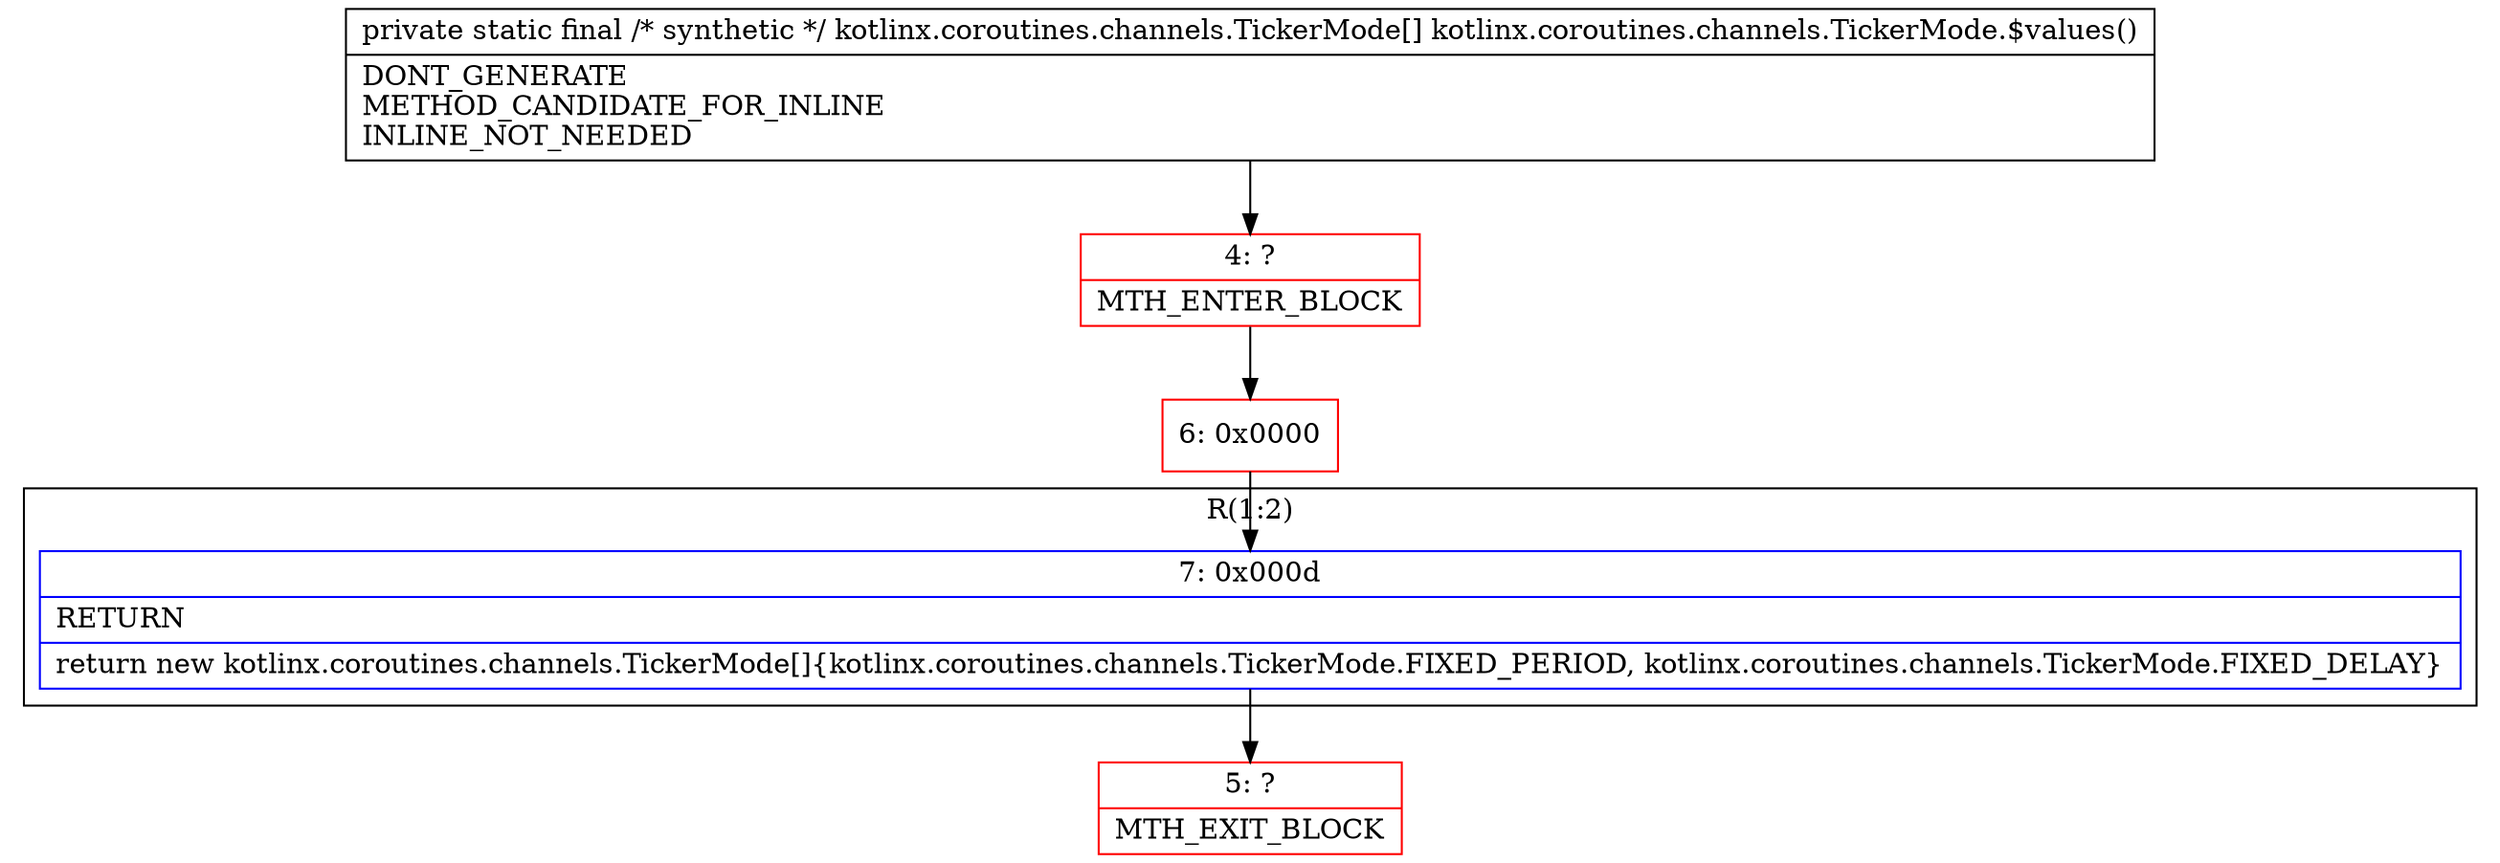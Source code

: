 digraph "CFG forkotlinx.coroutines.channels.TickerMode.$values()[Lkotlinx\/coroutines\/channels\/TickerMode;" {
subgraph cluster_Region_1437353224 {
label = "R(1:2)";
node [shape=record,color=blue];
Node_7 [shape=record,label="{7\:\ 0x000d|RETURN\l|return new kotlinx.coroutines.channels.TickerMode[]\{kotlinx.coroutines.channels.TickerMode.FIXED_PERIOD, kotlinx.coroutines.channels.TickerMode.FIXED_DELAY\}\l}"];
}
Node_4 [shape=record,color=red,label="{4\:\ ?|MTH_ENTER_BLOCK\l}"];
Node_6 [shape=record,color=red,label="{6\:\ 0x0000}"];
Node_5 [shape=record,color=red,label="{5\:\ ?|MTH_EXIT_BLOCK\l}"];
MethodNode[shape=record,label="{private static final \/* synthetic *\/ kotlinx.coroutines.channels.TickerMode[] kotlinx.coroutines.channels.TickerMode.$values()  | DONT_GENERATE\lMETHOD_CANDIDATE_FOR_INLINE\lINLINE_NOT_NEEDED\l}"];
MethodNode -> Node_4;Node_7 -> Node_5;
Node_4 -> Node_6;
Node_6 -> Node_7;
}

